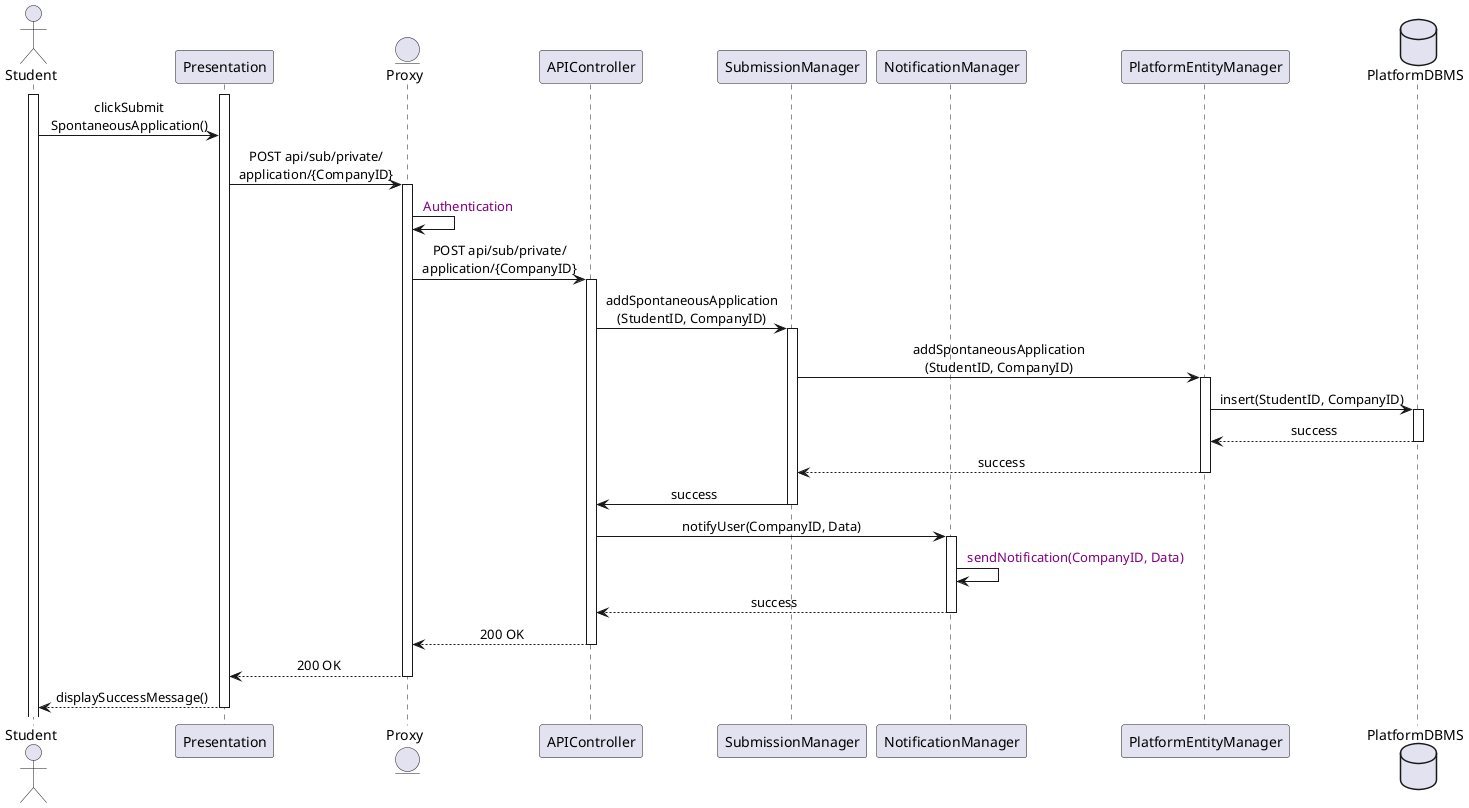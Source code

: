 @startuml Spontaneous Application Submission
skinparam sequenceMessageAlign center

actor       Student
participant  Presentation
entity      Proxy
participant APIController
participant SubmissionManager
participant NotificationManager
participant PlatformEntityManager
database    PlatformDBMS

activate Student
activate Presentation
Student -> Presentation : clickSubmit\nSpontaneousApplication()

Presentation -> Proxy ++ : POST api/sub/private/\napplication/{CompanyID}
Proxy -> Proxy  : <color:purple> Authentication
Proxy -> APIController ++ : POST api/sub/private/\napplication/{CompanyID}
APIController -> SubmissionManager ++ : addSpontaneousApplication\n(StudentID, CompanyID)
SubmissionManager -> PlatformEntityManager ++ : addSpontaneousApplication\n(StudentID, CompanyID) 
PlatformEntityManager -> PlatformDBMS ++ : insert(StudentID, CompanyID)
PlatformDBMS --> PlatformEntityManager -- : success
PlatformEntityManager --> SubmissionManager -- : success
SubmissionManager -> APIController -- : success
APIController -> NotificationManager ++ : notifyUser(CompanyID, Data)
NotificationManager -> NotificationManager : <color:purple> sendNotification(CompanyID, Data)
NotificationManager --> APIController -- : success
APIController --> Proxy -- : 200 OK 
Proxy --> Presentation -- : 200 OK 
Presentation --> Student -- : displaySuccessMessage()

@enduml